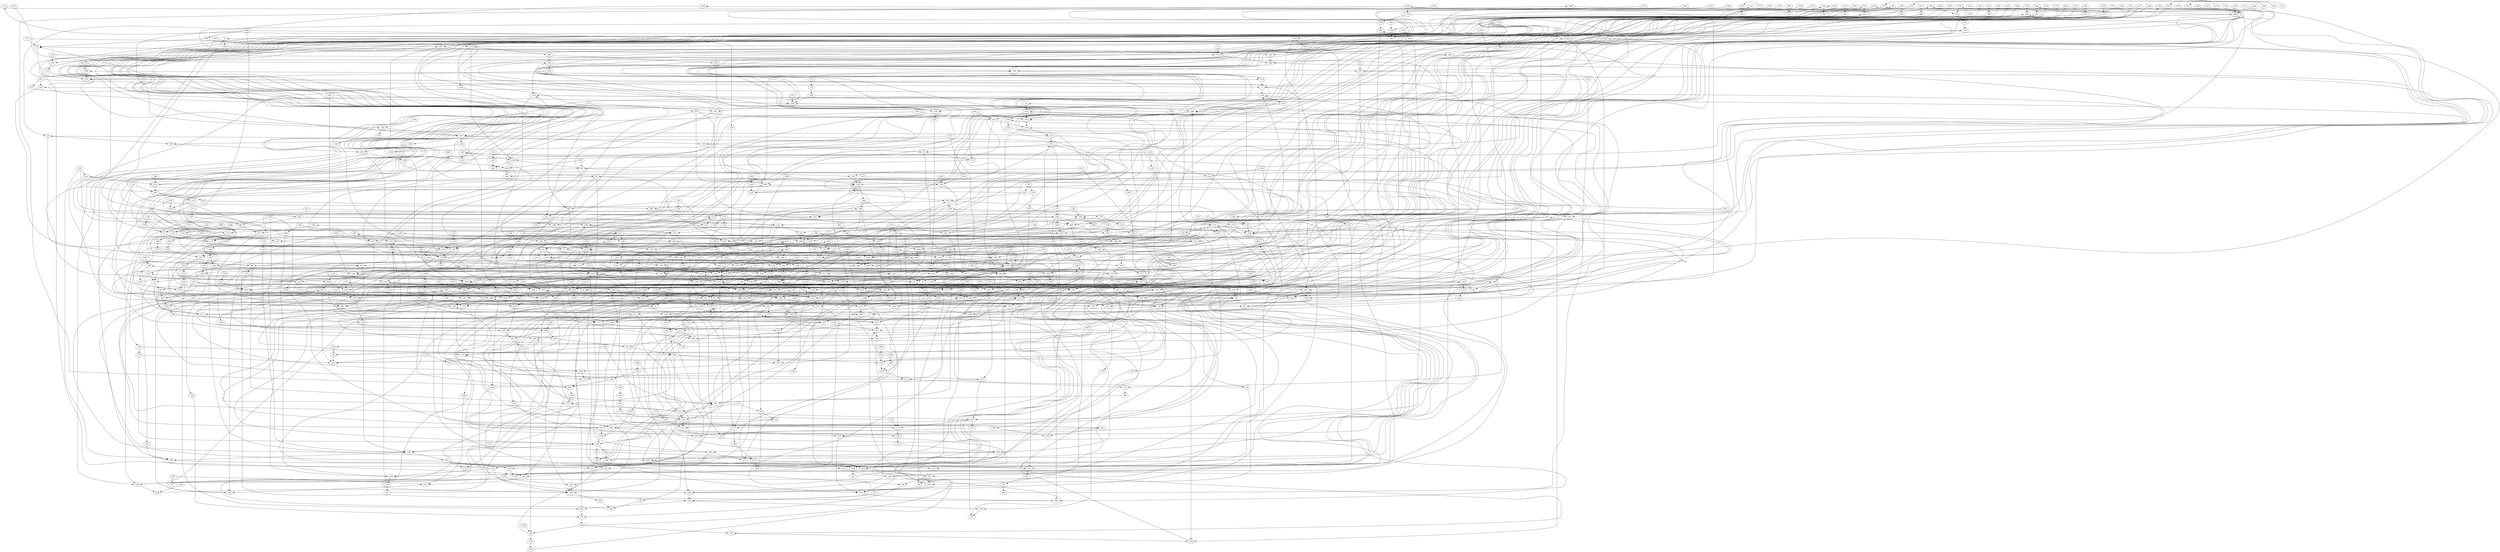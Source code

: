 // Benchmark game 1157 - 780 vertices
// time_bound: 220
// targets: v163
digraph G {
    v0 [name="v0", player=1];
    v1 [name="v1", player=1];
    v2 [name="v2", player=0];
    v3 [name="v3", player=1];
    v4 [name="v4", player=1];
    v5 [name="v5", player=0];
    v6 [name="v6", player=0];
    v7 [name="v7", player=0];
    v8 [name="v8", player=0];
    v9 [name="v9", player=1];
    v10 [name="v10", player=0];
    v11 [name="v11", player=1];
    v12 [name="v12", player=0];
    v13 [name="v13", player=0];
    v14 [name="v14", player=1];
    v15 [name="v15", player=0];
    v16 [name="v16", player=1];
    v17 [name="v17", player=1];
    v18 [name="v18", player=1];
    v19 [name="v19", player=1];
    v20 [name="v20", player=1];
    v21 [name="v21", player=0];
    v22 [name="v22", player=0];
    v23 [name="v23", player=1];
    v24 [name="v24", player=0];
    v25 [name="v25", player=1];
    v26 [name="v26", player=1];
    v27 [name="v27", player=0];
    v28 [name="v28", player=1];
    v29 [name="v29", player=1];
    v30 [name="v30", player=0];
    v31 [name="v31", player=0];
    v32 [name="v32", player=1];
    v33 [name="v33", player=1];
    v34 [name="v34", player=0];
    v35 [name="v35", player=1];
    v36 [name="v36", player=0];
    v37 [name="v37", player=0];
    v38 [name="v38", player=0];
    v39 [name="v39", player=0];
    v40 [name="v40", player=1];
    v41 [name="v41", player=0];
    v42 [name="v42", player=0];
    v43 [name="v43", player=0];
    v44 [name="v44", player=1];
    v45 [name="v45", player=0];
    v46 [name="v46", player=1];
    v47 [name="v47", player=0];
    v48 [name="v48", player=1];
    v49 [name="v49", player=0];
    v50 [name="v50", player=0];
    v51 [name="v51", player=0];
    v52 [name="v52", player=1];
    v53 [name="v53", player=0];
    v54 [name="v54", player=0];
    v55 [name="v55", player=1];
    v56 [name="v56", player=0];
    v57 [name="v57", player=1];
    v58 [name="v58", player=1];
    v59 [name="v59", player=1];
    v60 [name="v60", player=0];
    v61 [name="v61", player=1];
    v62 [name="v62", player=1];
    v63 [name="v63", player=0];
    v64 [name="v64", player=0];
    v65 [name="v65", player=0];
    v66 [name="v66", player=0];
    v67 [name="v67", player=1];
    v68 [name="v68", player=1];
    v69 [name="v69", player=1];
    v70 [name="v70", player=0];
    v71 [name="v71", player=1];
    v72 [name="v72", player=1];
    v73 [name="v73", player=1];
    v74 [name="v74", player=0];
    v75 [name="v75", player=1];
    v76 [name="v76", player=1];
    v77 [name="v77", player=0];
    v78 [name="v78", player=0];
    v79 [name="v79", player=0];
    v80 [name="v80", player=1];
    v81 [name="v81", player=0];
    v82 [name="v82", player=1];
    v83 [name="v83", player=1];
    v84 [name="v84", player=0];
    v85 [name="v85", player=1];
    v86 [name="v86", player=1];
    v87 [name="v87", player=0];
    v88 [name="v88", player=0];
    v89 [name="v89", player=1];
    v90 [name="v90", player=0];
    v91 [name="v91", player=0];
    v92 [name="v92", player=0];
    v93 [name="v93", player=1];
    v94 [name="v94", player=0];
    v95 [name="v95", player=0];
    v96 [name="v96", player=0];
    v97 [name="v97", player=0];
    v98 [name="v98", player=0];
    v99 [name="v99", player=0];
    v100 [name="v100", player=0];
    v101 [name="v101", player=0];
    v102 [name="v102", player=0];
    v103 [name="v103", player=1];
    v104 [name="v104", player=0];
    v105 [name="v105", player=0];
    v106 [name="v106", player=0];
    v107 [name="v107", player=0];
    v108 [name="v108", player=1];
    v109 [name="v109", player=1];
    v110 [name="v110", player=0];
    v111 [name="v111", player=1];
    v112 [name="v112", player=1];
    v113 [name="v113", player=0];
    v114 [name="v114", player=0];
    v115 [name="v115", player=1];
    v116 [name="v116", player=1];
    v117 [name="v117", player=0];
    v118 [name="v118", player=0];
    v119 [name="v119", player=1];
    v120 [name="v120", player=1];
    v121 [name="v121", player=0];
    v122 [name="v122", player=1];
    v123 [name="v123", player=0];
    v124 [name="v124", player=1];
    v125 [name="v125", player=1];
    v126 [name="v126", player=1];
    v127 [name="v127", player=1];
    v128 [name="v128", player=0];
    v129 [name="v129", player=0];
    v130 [name="v130", player=0];
    v131 [name="v131", player=1];
    v132 [name="v132", player=1];
    v133 [name="v133", player=0];
    v134 [name="v134", player=0];
    v135 [name="v135", player=0];
    v136 [name="v136", player=1];
    v137 [name="v137", player=1];
    v138 [name="v138", player=0];
    v139 [name="v139", player=1];
    v140 [name="v140", player=0];
    v141 [name="v141", player=0];
    v142 [name="v142", player=1];
    v143 [name="v143", player=0];
    v144 [name="v144", player=0];
    v145 [name="v145", player=1];
    v146 [name="v146", player=1];
    v147 [name="v147", player=1];
    v148 [name="v148", player=1];
    v149 [name="v149", player=1];
    v150 [name="v150", player=0];
    v151 [name="v151", player=1];
    v152 [name="v152", player=1];
    v153 [name="v153", player=1];
    v154 [name="v154", player=0];
    v155 [name="v155", player=1];
    v156 [name="v156", player=1];
    v157 [name="v157", player=1];
    v158 [name="v158", player=1];
    v159 [name="v159", player=0];
    v160 [name="v160", player=0];
    v161 [name="v161", player=1];
    v162 [name="v162", player=1];
    v163 [name="v163", player=1, target=1];
    v164 [name="v164", player=1];
    v165 [name="v165", player=0];
    v166 [name="v166", player=1];
    v167 [name="v167", player=0];
    v168 [name="v168", player=0];
    v169 [name="v169", player=0];
    v170 [name="v170", player=1];
    v171 [name="v171", player=1];
    v172 [name="v172", player=0];
    v173 [name="v173", player=0];
    v174 [name="v174", player=1];
    v175 [name="v175", player=0];
    v176 [name="v176", player=1];
    v177 [name="v177", player=1];
    v178 [name="v178", player=1];
    v179 [name="v179", player=0];
    v180 [name="v180", player=1];
    v181 [name="v181", player=1];
    v182 [name="v182", player=0];
    v183 [name="v183", player=0];
    v184 [name="v184", player=1];
    v185 [name="v185", player=0];
    v186 [name="v186", player=0];
    v187 [name="v187", player=1];
    v188 [name="v188", player=1];
    v189 [name="v189", player=0];
    v190 [name="v190", player=1];
    v191 [name="v191", player=0];
    v192 [name="v192", player=1];
    v193 [name="v193", player=0];
    v194 [name="v194", player=1];
    v195 [name="v195", player=1];
    v196 [name="v196", player=1];
    v197 [name="v197", player=0];
    v198 [name="v198", player=0];
    v199 [name="v199", player=1];
    v200 [name="v200", player=0];
    v201 [name="v201", player=1];
    v202 [name="v202", player=0];
    v203 [name="v203", player=0];
    v204 [name="v204", player=0];
    v205 [name="v205", player=0];
    v206 [name="v206", player=1];
    v207 [name="v207", player=1];
    v208 [name="v208", player=0];
    v209 [name="v209", player=0];
    v210 [name="v210", player=1];
    v211 [name="v211", player=0];
    v212 [name="v212", player=1];
    v213 [name="v213", player=1];
    v214 [name="v214", player=1];
    v215 [name="v215", player=0];
    v216 [name="v216", player=0];
    v217 [name="v217", player=0];
    v218 [name="v218", player=0];
    v219 [name="v219", player=0];
    v220 [name="v220", player=1];
    v221 [name="v221", player=1];
    v222 [name="v222", player=0];
    v223 [name="v223", player=1];
    v224 [name="v224", player=0];
    v225 [name="v225", player=1];
    v226 [name="v226", player=1];
    v227 [name="v227", player=1];
    v228 [name="v228", player=1];
    v229 [name="v229", player=1];
    v230 [name="v230", player=0];
    v231 [name="v231", player=1];
    v232 [name="v232", player=0];
    v233 [name="v233", player=0];
    v234 [name="v234", player=1];
    v235 [name="v235", player=0];
    v236 [name="v236", player=0];
    v237 [name="v237", player=0];
    v238 [name="v238", player=0];
    v239 [name="v239", player=1];
    v240 [name="v240", player=1];
    v241 [name="v241", player=1];
    v242 [name="v242", player=0];
    v243 [name="v243", player=0];
    v244 [name="v244", player=0];
    v245 [name="v245", player=0];
    v246 [name="v246", player=1];
    v247 [name="v247", player=1];
    v248 [name="v248", player=0];
    v249 [name="v249", player=1];
    v250 [name="v250", player=1];
    v251 [name="v251", player=0];
    v252 [name="v252", player=0];
    v253 [name="v253", player=0];
    v254 [name="v254", player=1];
    v255 [name="v255", player=1];
    v256 [name="v256", player=0];
    v257 [name="v257", player=1];
    v258 [name="v258", player=1];
    v259 [name="v259", player=1];
    v260 [name="v260", player=0];
    v261 [name="v261", player=1];
    v262 [name="v262", player=0];
    v263 [name="v263", player=1];
    v264 [name="v264", player=0];
    v265 [name="v265", player=1];
    v266 [name="v266", player=0];
    v267 [name="v267", player=1];
    v268 [name="v268", player=1];
    v269 [name="v269", player=1];
    v270 [name="v270", player=0];
    v271 [name="v271", player=0];
    v272 [name="v272", player=1];
    v273 [name="v273", player=0];
    v274 [name="v274", player=1];
    v275 [name="v275", player=1];
    v276 [name="v276", player=1];
    v277 [name="v277", player=0];
    v278 [name="v278", player=1];
    v279 [name="v279", player=0];
    v280 [name="v280", player=0];
    v281 [name="v281", player=0];
    v282 [name="v282", player=1];
    v283 [name="v283", player=1];
    v284 [name="v284", player=0];
    v285 [name="v285", player=0];
    v286 [name="v286", player=0];
    v287 [name="v287", player=1];
    v288 [name="v288", player=1];
    v289 [name="v289", player=0];
    v290 [name="v290", player=0];
    v291 [name="v291", player=1];
    v292 [name="v292", player=0];
    v293 [name="v293", player=1];
    v294 [name="v294", player=1];
    v295 [name="v295", player=1];
    v296 [name="v296", player=0];
    v297 [name="v297", player=0];
    v298 [name="v298", player=0];
    v299 [name="v299", player=1];
    v300 [name="v300", player=0];
    v301 [name="v301", player=1];
    v302 [name="v302", player=0];
    v303 [name="v303", player=0];
    v304 [name="v304", player=1];
    v305 [name="v305", player=1];
    v306 [name="v306", player=0];
    v307 [name="v307", player=0];
    v308 [name="v308", player=1];
    v309 [name="v309", player=0];
    v310 [name="v310", player=1];
    v311 [name="v311", player=1];
    v312 [name="v312", player=1];
    v313 [name="v313", player=1];
    v314 [name="v314", player=1];
    v315 [name="v315", player=1];
    v316 [name="v316", player=1];
    v317 [name="v317", player=0];
    v318 [name="v318", player=0];
    v319 [name="v319", player=0];
    v320 [name="v320", player=0];
    v321 [name="v321", player=0];
    v322 [name="v322", player=1];
    v323 [name="v323", player=1];
    v324 [name="v324", player=0];
    v325 [name="v325", player=0];
    v326 [name="v326", player=0];
    v327 [name="v327", player=1];
    v328 [name="v328", player=0];
    v329 [name="v329", player=1];
    v330 [name="v330", player=1];
    v331 [name="v331", player=0];
    v332 [name="v332", player=0];
    v333 [name="v333", player=1];
    v334 [name="v334", player=1];
    v335 [name="v335", player=1];
    v336 [name="v336", player=0];
    v337 [name="v337", player=0];
    v338 [name="v338", player=1];
    v339 [name="v339", player=0];
    v340 [name="v340", player=1];
    v341 [name="v341", player=0];
    v342 [name="v342", player=0];
    v343 [name="v343", player=0];
    v344 [name="v344", player=1];
    v345 [name="v345", player=1];
    v346 [name="v346", player=1];
    v347 [name="v347", player=0];
    v348 [name="v348", player=1];
    v349 [name="v349", player=0];
    v350 [name="v350", player=1];
    v351 [name="v351", player=1];
    v352 [name="v352", player=0];
    v353 [name="v353", player=1];
    v354 [name="v354", player=1];
    v355 [name="v355", player=1];
    v356 [name="v356", player=0];
    v357 [name="v357", player=1];
    v358 [name="v358", player=0];
    v359 [name="v359", player=0];
    v360 [name="v360", player=1];
    v361 [name="v361", player=0];
    v362 [name="v362", player=1];
    v363 [name="v363", player=0];
    v364 [name="v364", player=0];
    v365 [name="v365", player=1];
    v366 [name="v366", player=1];
    v367 [name="v367", player=0];
    v368 [name="v368", player=0];
    v369 [name="v369", player=0];
    v370 [name="v370", player=1];
    v371 [name="v371", player=1];
    v372 [name="v372", player=1];
    v373 [name="v373", player=0];
    v374 [name="v374", player=0];
    v375 [name="v375", player=1];
    v376 [name="v376", player=0];
    v377 [name="v377", player=1];
    v378 [name="v378", player=0];
    v379 [name="v379", player=0];
    v380 [name="v380", player=0];
    v381 [name="v381", player=1];
    v382 [name="v382", player=0];
    v383 [name="v383", player=0];
    v384 [name="v384", player=0];
    v385 [name="v385", player=1];
    v386 [name="v386", player=0];
    v387 [name="v387", player=0];
    v388 [name="v388", player=1];
    v389 [name="v389", player=1];
    v390 [name="v390", player=0];
    v391 [name="v391", player=0];
    v392 [name="v392", player=0];
    v393 [name="v393", player=1];
    v394 [name="v394", player=1];
    v395 [name="v395", player=0];
    v396 [name="v396", player=0];
    v397 [name="v397", player=1];
    v398 [name="v398", player=1];
    v399 [name="v399", player=0];
    v400 [name="v400", player=0];
    v401 [name="v401", player=1];
    v402 [name="v402", player=1];
    v403 [name="v403", player=0];
    v404 [name="v404", player=1];
    v405 [name="v405", player=0];
    v406 [name="v406", player=0];
    v407 [name="v407", player=1];
    v408 [name="v408", player=0];
    v409 [name="v409", player=0];
    v410 [name="v410", player=1];
    v411 [name="v411", player=0];
    v412 [name="v412", player=0];
    v413 [name="v413", player=0];
    v414 [name="v414", player=1];
    v415 [name="v415", player=1];
    v416 [name="v416", player=0];
    v417 [name="v417", player=1];
    v418 [name="v418", player=0];
    v419 [name="v419", player=0];
    v420 [name="v420", player=0];
    v421 [name="v421", player=0];
    v422 [name="v422", player=0];
    v423 [name="v423", player=1];
    v424 [name="v424", player=1];
    v425 [name="v425", player=0];
    v426 [name="v426", player=1];
    v427 [name="v427", player=1];
    v428 [name="v428", player=0];
    v429 [name="v429", player=1];
    v430 [name="v430", player=0];
    v431 [name="v431", player=0];
    v432 [name="v432", player=0];
    v433 [name="v433", player=0];
    v434 [name="v434", player=0];
    v435 [name="v435", player=0];
    v436 [name="v436", player=1];
    v437 [name="v437", player=0];
    v438 [name="v438", player=1];
    v439 [name="v439", player=0];
    v440 [name="v440", player=1];
    v441 [name="v441", player=1];
    v442 [name="v442", player=1];
    v443 [name="v443", player=1];
    v444 [name="v444", player=1];
    v445 [name="v445", player=0];
    v446 [name="v446", player=0];
    v447 [name="v447", player=0];
    v448 [name="v448", player=1];
    v449 [name="v449", player=0];
    v450 [name="v450", player=0];
    v451 [name="v451", player=1];
    v452 [name="v452", player=1];
    v453 [name="v453", player=0];
    v454 [name="v454", player=0];
    v455 [name="v455", player=1];
    v456 [name="v456", player=1];
    v457 [name="v457", player=0];
    v458 [name="v458", player=0];
    v459 [name="v459", player=0];
    v460 [name="v460", player=0];
    v461 [name="v461", player=1];
    v462 [name="v462", player=0];
    v463 [name="v463", player=0];
    v464 [name="v464", player=1];
    v465 [name="v465", player=0];
    v466 [name="v466", player=0];
    v467 [name="v467", player=1];
    v468 [name="v468", player=1];
    v469 [name="v469", player=0];
    v470 [name="v470", player=0];
    v471 [name="v471", player=0];
    v472 [name="v472", player=1];
    v473 [name="v473", player=0];
    v474 [name="v474", player=1];
    v475 [name="v475", player=0];
    v476 [name="v476", player=0];
    v477 [name="v477", player=1];
    v478 [name="v478", player=0];
    v479 [name="v479", player=0];
    v480 [name="v480", player=0];
    v481 [name="v481", player=0];
    v482 [name="v482", player=0];
    v483 [name="v483", player=1];
    v484 [name="v484", player=1];
    v485 [name="v485", player=0];
    v486 [name="v486", player=1];
    v487 [name="v487", player=1];
    v488 [name="v488", player=1];
    v489 [name="v489", player=1];
    v490 [name="v490", player=1];
    v491 [name="v491", player=0];
    v492 [name="v492", player=1];
    v493 [name="v493", player=1];
    v494 [name="v494", player=0];
    v495 [name="v495", player=0];
    v496 [name="v496", player=1];
    v497 [name="v497", player=0];
    v498 [name="v498", player=0];
    v499 [name="v499", player=0];
    v500 [name="v500", player=0];
    v501 [name="v501", player=1];
    v502 [name="v502", player=0];
    v503 [name="v503", player=1];
    v504 [name="v504", player=0];
    v505 [name="v505", player=1];
    v506 [name="v506", player=0];
    v507 [name="v507", player=1];
    v508 [name="v508", player=0];
    v509 [name="v509", player=1];
    v510 [name="v510", player=1];
    v511 [name="v511", player=1];
    v512 [name="v512", player=0];
    v513 [name="v513", player=1];
    v514 [name="v514", player=1];
    v515 [name="v515", player=0];
    v516 [name="v516", player=1];
    v517 [name="v517", player=1];
    v518 [name="v518", player=0];
    v519 [name="v519", player=1];
    v520 [name="v520", player=0];
    v521 [name="v521", player=1];
    v522 [name="v522", player=1];
    v523 [name="v523", player=1];
    v524 [name="v524", player=1];
    v525 [name="v525", player=1];
    v526 [name="v526", player=1];
    v527 [name="v527", player=0];
    v528 [name="v528", player=1];
    v529 [name="v529", player=1];
    v530 [name="v530", player=0];
    v531 [name="v531", player=0];
    v532 [name="v532", player=0];
    v533 [name="v533", player=1];
    v534 [name="v534", player=1];
    v535 [name="v535", player=0];
    v536 [name="v536", player=1];
    v537 [name="v537", player=1];
    v538 [name="v538", player=0];
    v539 [name="v539", player=0];
    v540 [name="v540", player=0];
    v541 [name="v541", player=1];
    v542 [name="v542", player=1];
    v543 [name="v543", player=0];
    v544 [name="v544", player=1];
    v545 [name="v545", player=0];
    v546 [name="v546", player=0];
    v547 [name="v547", player=1];
    v548 [name="v548", player=1];
    v549 [name="v549", player=1];
    v550 [name="v550", player=1];
    v551 [name="v551", player=0];
    v552 [name="v552", player=1];
    v553 [name="v553", player=0];
    v554 [name="v554", player=1];
    v555 [name="v555", player=1];
    v556 [name="v556", player=1];
    v557 [name="v557", player=0];
    v558 [name="v558", player=0];
    v559 [name="v559", player=0];
    v560 [name="v560", player=1];
    v561 [name="v561", player=1];
    v562 [name="v562", player=1];
    v563 [name="v563", player=1];
    v564 [name="v564", player=0];
    v565 [name="v565", player=0];
    v566 [name="v566", player=0];
    v567 [name="v567", player=0];
    v568 [name="v568", player=0];
    v569 [name="v569", player=0];
    v570 [name="v570", player=0];
    v571 [name="v571", player=0];
    v572 [name="v572", player=0];
    v573 [name="v573", player=0];
    v574 [name="v574", player=1];
    v575 [name="v575", player=1];
    v576 [name="v576", player=0];
    v577 [name="v577", player=1];
    v578 [name="v578", player=0];
    v579 [name="v579", player=0];
    v580 [name="v580", player=1];
    v581 [name="v581", player=1];
    v582 [name="v582", player=1];
    v583 [name="v583", player=0];
    v584 [name="v584", player=1];
    v585 [name="v585", player=1];
    v586 [name="v586", player=1];
    v587 [name="v587", player=1];
    v588 [name="v588", player=0];
    v589 [name="v589", player=1];
    v590 [name="v590", player=1];
    v591 [name="v591", player=1];
    v592 [name="v592", player=0];
    v593 [name="v593", player=1];
    v594 [name="v594", player=1];
    v595 [name="v595", player=0];
    v596 [name="v596", player=0];
    v597 [name="v597", player=0];
    v598 [name="v598", player=0];
    v599 [name="v599", player=1];
    v600 [name="v600", player=1];
    v601 [name="v601", player=1];
    v602 [name="v602", player=1];
    v603 [name="v603", player=0];
    v604 [name="v604", player=0];
    v605 [name="v605", player=1];
    v606 [name="v606", player=0];
    v607 [name="v607", player=0];
    v608 [name="v608", player=0];
    v609 [name="v609", player=0];
    v610 [name="v610", player=0];
    v611 [name="v611", player=0];
    v612 [name="v612", player=0];
    v613 [name="v613", player=0];
    v614 [name="v614", player=1];
    v615 [name="v615", player=1];
    v616 [name="v616", player=1];
    v617 [name="v617", player=0];
    v618 [name="v618", player=1];
    v619 [name="v619", player=0];
    v620 [name="v620", player=1];
    v621 [name="v621", player=1];
    v622 [name="v622", player=1];
    v623 [name="v623", player=0];
    v624 [name="v624", player=0];
    v625 [name="v625", player=1];
    v626 [name="v626", player=0];
    v627 [name="v627", player=1];
    v628 [name="v628", player=0];
    v629 [name="v629", player=0];
    v630 [name="v630", player=0];
    v631 [name="v631", player=1];
    v632 [name="v632", player=0];
    v633 [name="v633", player=0];
    v634 [name="v634", player=1];
    v635 [name="v635", player=1];
    v636 [name="v636", player=1];
    v637 [name="v637", player=0];
    v638 [name="v638", player=0];
    v639 [name="v639", player=1];
    v640 [name="v640", player=1];
    v641 [name="v641", player=1];
    v642 [name="v642", player=0];
    v643 [name="v643", player=0];
    v644 [name="v644", player=0];
    v645 [name="v645", player=0];
    v646 [name="v646", player=1];
    v647 [name="v647", player=0];
    v648 [name="v648", player=0];
    v649 [name="v649", player=0];
    v650 [name="v650", player=1];
    v651 [name="v651", player=1];
    v652 [name="v652", player=1];
    v653 [name="v653", player=1];
    v654 [name="v654", player=0];
    v655 [name="v655", player=1];
    v656 [name="v656", player=1];
    v657 [name="v657", player=0];
    v658 [name="v658", player=1];
    v659 [name="v659", player=1];
    v660 [name="v660", player=0];
    v661 [name="v661", player=0];
    v662 [name="v662", player=0];
    v663 [name="v663", player=0];
    v664 [name="v664", player=1];
    v665 [name="v665", player=0];
    v666 [name="v666", player=1];
    v667 [name="v667", player=0];
    v668 [name="v668", player=1];
    v669 [name="v669", player=0];
    v670 [name="v670", player=1];
    v671 [name="v671", player=0];
    v672 [name="v672", player=0];
    v673 [name="v673", player=1];
    v674 [name="v674", player=0];
    v675 [name="v675", player=0];
    v676 [name="v676", player=0];
    v677 [name="v677", player=1];
    v678 [name="v678", player=0];
    v679 [name="v679", player=1];
    v680 [name="v680", player=0];
    v681 [name="v681", player=0];
    v682 [name="v682", player=0];
    v683 [name="v683", player=0];
    v684 [name="v684", player=1];
    v685 [name="v685", player=0];
    v686 [name="v686", player=0];
    v687 [name="v687", player=1];
    v688 [name="v688", player=0];
    v689 [name="v689", player=0];
    v690 [name="v690", player=1];
    v691 [name="v691", player=0];
    v692 [name="v692", player=0];
    v693 [name="v693", player=1];
    v694 [name="v694", player=0];
    v695 [name="v695", player=1];
    v696 [name="v696", player=1];
    v697 [name="v697", player=0];
    v698 [name="v698", player=0];
    v699 [name="v699", player=0];
    v700 [name="v700", player=1];
    v701 [name="v701", player=0];
    v702 [name="v702", player=0];
    v703 [name="v703", player=0];
    v704 [name="v704", player=0];
    v705 [name="v705", player=1];
    v706 [name="v706", player=0];
    v707 [name="v707", player=0];
    v708 [name="v708", player=1];
    v709 [name="v709", player=1];
    v710 [name="v710", player=1];
    v711 [name="v711", player=0];
    v712 [name="v712", player=1];
    v713 [name="v713", player=1];
    v714 [name="v714", player=0];
    v715 [name="v715", player=0];
    v716 [name="v716", player=1];
    v717 [name="v717", player=0];
    v718 [name="v718", player=0];
    v719 [name="v719", player=0];
    v720 [name="v720", player=1];
    v721 [name="v721", player=1];
    v722 [name="v722", player=0];
    v723 [name="v723", player=1];
    v724 [name="v724", player=0];
    v725 [name="v725", player=1];
    v726 [name="v726", player=0];
    v727 [name="v727", player=0];
    v728 [name="v728", player=1];
    v729 [name="v729", player=1];
    v730 [name="v730", player=0];
    v731 [name="v731", player=0];
    v732 [name="v732", player=0];
    v733 [name="v733", player=0];
    v734 [name="v734", player=0];
    v735 [name="v735", player=1];
    v736 [name="v736", player=0];
    v737 [name="v737", player=0];
    v738 [name="v738", player=0];
    v739 [name="v739", player=0];
    v740 [name="v740", player=0];
    v741 [name="v741", player=0];
    v742 [name="v742", player=0];
    v743 [name="v743", player=0];
    v744 [name="v744", player=0];
    v745 [name="v745", player=1];
    v746 [name="v746", player=0];
    v747 [name="v747", player=0];
    v748 [name="v748", player=0];
    v749 [name="v749", player=0];
    v750 [name="v750", player=0];
    v751 [name="v751", player=0];
    v752 [name="v752", player=1];
    v753 [name="v753", player=1];
    v754 [name="v754", player=0];
    v755 [name="v755", player=1];
    v756 [name="v756", player=1];
    v757 [name="v757", player=0];
    v758 [name="v758", player=0];
    v759 [name="v759", player=1];
    v760 [name="v760", player=1];
    v761 [name="v761", player=1];
    v762 [name="v762", player=0];
    v763 [name="v763", player=0];
    v764 [name="v764", player=0];
    v765 [name="v765", player=0];
    v766 [name="v766", player=1];
    v767 [name="v767", player=1];
    v768 [name="v768", player=1];
    v769 [name="v769", player=1];
    v770 [name="v770", player=0];
    v771 [name="v771", player=1];
    v772 [name="v772", player=0];
    v773 [name="v773", player=1];
    v774 [name="v774", player=0];
    v775 [name="v775", player=1];
    v776 [name="v776", player=0];
    v777 [name="v777", player=0];
    v778 [name="v778", player=1];
    v779 [name="v779", player=0];

    v0 -> v260;
    v1 -> v517;
    v2 -> v765;
    v3 -> v719;
    v4 -> v572;
    v5 -> v133 [constraint="t < 8"];
    v6 -> v233;
    v7 -> v148;
    v8 -> v169 [constraint="t mod 5 == 0"];
    v9 -> v117;
    v10 -> v322;
    v11 -> v431;
    v12 -> v211;
    v13 -> v28;
    v14 -> v111;
    v15 -> v57;
    v16 -> v424;
    v17 -> v364;
    v18 -> v664;
    v19 -> v394;
    v20 -> v169;
    v21 -> v616;
    v22 -> v283 [constraint="t mod 2 == 1"];
    v23 -> v301 [constraint="t mod 2 == 1"];
    v24 -> v695;
    v25 -> v704;
    v26 -> v309;
    v27 -> v56;
    v28 -> v252 [constraint="t >= 5"];
    v29 -> v740 [constraint="t < 14"];
    v30 -> v351;
    v31 -> v153;
    v32 -> v248;
    v33 -> v533;
    v34 -> v702;
    v35 -> v186 [constraint="t < 9"];
    v36 -> v521;
    v37 -> v610;
    v38 -> v742 [constraint="t mod 3 == 2"];
    v39 -> v348 [constraint="t mod 3 == 0"];
    v40 -> v151 [constraint="t mod 4 == 0"];
    v41 -> v90;
    v42 -> v582 [constraint="t >= 2"];
    v43 -> v746;
    v44 -> v632;
    v45 -> v526;
    v46 -> v732 [constraint="t mod 4 == 0"];
    v47 -> v435;
    v48 -> v482;
    v49 -> v129 [constraint="t < 7"];
    v50 -> v598;
    v51 -> v533 [constraint="t mod 2 == 1"];
    v52 -> v23;
    v53 -> v431 [constraint="t >= 4"];
    v54 -> v544 [constraint="t < 11"];
    v55 -> v176 [constraint="t mod 4 == 1"];
    v56 -> v562;
    v57 -> v448;
    v58 -> v73 [constraint="t < 10"];
    v59 -> v478 [constraint="t >= 5"];
    v60 -> v212 [constraint="t < 15"];
    v61 -> v553 [constraint="t >= 5"];
    v62 -> v777;
    v63 -> v48;
    v64 -> v105 [constraint="t < 11"];
    v65 -> v24;
    v66 -> v554;
    v67 -> v64;
    v68 -> v18;
    v69 -> v524;
    v70 -> v239;
    v71 -> v774 [constraint="t mod 5 == 1"];
    v72 -> v202 [constraint="t mod 5 == 2"];
    v73 -> v714;
    v74 -> v543 [constraint="t < 7"];
    v75 -> v753;
    v76 -> v208;
    v77 -> v32 [constraint="t < 15"];
    v78 -> v764;
    v79 -> v510;
    v80 -> v712;
    v81 -> v247 [constraint="t mod 4 == 2"];
    v82 -> v551;
    v83 -> v498 [constraint="t < 10"];
    v84 -> v631;
    v85 -> v383;
    v86 -> v97 [constraint="t mod 5 == 4"];
    v87 -> v13;
    v88 -> v389;
    v89 -> v442;
    v90 -> v647 [constraint="t mod 4 == 0"];
    v91 -> v412 [constraint="t >= 1"];
    v92 -> v623;
    v93 -> v248;
    v94 -> v777;
    v95 -> v305;
    v96 -> v529;
    v97 -> v745;
    v98 -> v469;
    v99 -> v433;
    v100 -> v376 [constraint="t >= 3"];
    v101 -> v77;
    v102 -> v20;
    v103 -> v77;
    v104 -> v489 [constraint="t < 6"];
    v105 -> v220;
    v106 -> v738;
    v107 -> v404;
    v108 -> v248;
    v109 -> v520;
    v110 -> v115 [constraint="t < 6"];
    v111 -> v80;
    v112 -> v166 [constraint="t < 10"];
    v113 -> v38;
    v114 -> v588 [constraint="t >= 4"];
    v115 -> v503;
    v116 -> v226 [constraint="t mod 3 == 2"];
    v117 -> v252;
    v118 -> v605 [constraint="t < 9"];
    v119 -> v239 [constraint="t < 9"];
    v120 -> v628;
    v121 -> v22 [constraint="t < 5"];
    v122 -> v130;
    v123 -> v35;
    v124 -> v504 [constraint="t < 5"];
    v125 -> v375 [constraint="t >= 3"];
    v126 -> v354;
    v127 -> v399;
    v128 -> v495 [constraint="t < 9"];
    v129 -> v468;
    v130 -> v34;
    v131 -> v598 [constraint="t < 13"];
    v132 -> v656 [constraint="t < 12"];
    v133 -> v589 [constraint="t < 11"];
    v134 -> v377 [constraint="t < 14"];
    v135 -> v739;
    v136 -> v544;
    v137 -> v37;
    v138 -> v659;
    v139 -> v633 [constraint="t mod 5 == 4"];
    v140 -> v97;
    v141 -> v546;
    v142 -> v261;
    v143 -> v377;
    v144 -> v298;
    v145 -> v320;
    v146 -> v626;
    v147 -> v685;
    v148 -> v757 [constraint="t mod 4 == 0"];
    v149 -> v660 [constraint="t mod 5 == 1"];
    v150 -> v28 [constraint="t < 11"];
    v151 -> v678;
    v152 -> v487 [constraint="t mod 4 == 3"];
    v153 -> v85 [constraint="t < 12"];
    v154 -> v342;
    v155 -> v29 [constraint="t < 13"];
    v156 -> v145;
    v157 -> v542;
    v158 -> v725;
    v159 -> v103 [constraint="t mod 5 == 1"];
    v160 -> v272;
    v161 -> v704;
    v162 -> v362;
    v163 -> v647;
    v164 -> v543;
    v165 -> v208;
    v166 -> v228 [constraint="t >= 4"];
    v167 -> v490;
    v168 -> v722;
    v169 -> v516;
    v170 -> v369;
    v171 -> v277;
    v172 -> v78;
    v173 -> v5;
    v174 -> v142 [constraint="t mod 4 == 0"];
    v175 -> v477 [constraint="t >= 5"];
    v176 -> v603 [constraint="t >= 5"];
    v177 -> v400;
    v178 -> v574 [constraint="t >= 3"];
    v179 -> v568;
    v180 -> v430;
    v181 -> v355;
    v182 -> v29 [constraint="t < 7"];
    v183 -> v207;
    v184 -> v556;
    v185 -> v676 [constraint="t >= 1"];
    v186 -> v110;
    v187 -> v626 [constraint="t >= 1"];
    v188 -> v454;
    v189 -> v616;
    v190 -> v175 [constraint="t >= 2"];
    v191 -> v27;
    v192 -> v428;
    v193 -> v537 [constraint="t >= 2"];
    v194 -> v476 [constraint="t < 13"];
    v195 -> v671 [constraint="t mod 4 == 1"];
    v196 -> v436;
    v197 -> v291;
    v198 -> v338;
    v199 -> v63;
    v200 -> v699;
    v201 -> v421;
    v202 -> v465 [constraint="t mod 2 == 1"];
    v203 -> v233;
    v204 -> v242 [constraint="t >= 2"];
    v205 -> v386;
    v206 -> v610 [constraint="t >= 2"];
    v207 -> v652;
    v208 -> v429 [constraint="t >= 4"];
    v209 -> v178;
    v210 -> v502;
    v211 -> v121;
    v212 -> v691 [constraint="t mod 3 == 2"];
    v213 -> v396 [constraint="t < 15"];
    v214 -> v157;
    v215 -> v49;
    v216 -> v751;
    v217 -> v556;
    v218 -> v670 [constraint="t < 6"];
    v219 -> v774 [constraint="t >= 3"];
    v220 -> v174;
    v221 -> v532 [constraint="t < 10"];
    v222 -> v223;
    v223 -> v647 [constraint="t >= 4"];
    v224 -> v540 [constraint="t >= 3"];
    v225 -> v291 [constraint="t < 10"];
    v226 -> v338;
    v227 -> v742;
    v228 -> v50 [constraint="t >= 4"];
    v229 -> v32;
    v230 -> v520;
    v231 -> v38;
    v232 -> v97 [constraint="t mod 5 == 3"];
    v233 -> v591 [constraint="t mod 4 == 0"];
    v234 -> v13 [constraint="t mod 3 == 1"];
    v235 -> v130;
    v236 -> v40;
    v237 -> v293 [constraint="t >= 4"];
    v238 -> v83;
    v239 -> v230;
    v240 -> v720 [constraint="t >= 5"];
    v241 -> v167;
    v242 -> v296;
    v243 -> v438;
    v244 -> v765;
    v245 -> v108;
    v246 -> v153;
    v247 -> v153 [constraint="t mod 5 == 1"];
    v248 -> v240 [constraint="t < 5"];
    v249 -> v50;
    v250 -> v230;
    v251 -> v474;
    v252 -> v155 [constraint="t mod 5 == 1"];
    v253 -> v729;
    v254 -> v533;
    v255 -> v281 [constraint="t mod 5 == 4"];
    v256 -> v0 [constraint="t mod 4 == 2"];
    v257 -> v131;
    v258 -> v768 [constraint="t mod 4 == 3"];
    v259 -> v576 [constraint="t < 15"];
    v260 -> v435;
    v261 -> v637;
    v262 -> v362;
    v263 -> v647;
    v264 -> v404;
    v265 -> v262;
    v266 -> v223;
    v267 -> v215;
    v268 -> v601;
    v269 -> v717;
    v270 -> v541;
    v271 -> v314 [constraint="t mod 5 == 4"];
    v272 -> v230;
    v273 -> v637 [constraint="t mod 5 == 1"];
    v274 -> v658 [constraint="t mod 3 == 2"];
    v275 -> v265;
    v276 -> v589 [constraint="t mod 3 == 2"];
    v277 -> v586 [constraint="t >= 4"];
    v278 -> v648 [constraint="t >= 1"];
    v279 -> v138;
    v280 -> v637;
    v281 -> v744 [constraint="t mod 5 == 4"];
    v282 -> v407;
    v283 -> v722;
    v284 -> v485 [constraint="t mod 5 == 4"];
    v285 -> v691;
    v286 -> v449;
    v287 -> v610 [constraint="t < 5"];
    v288 -> v353;
    v289 -> v51 [constraint="t < 6"];
    v290 -> v533;
    v291 -> v285 [constraint="t < 13"];
    v292 -> v387;
    v293 -> v273 [constraint="t mod 5 == 4"];
    v294 -> v92 [constraint="t < 9"];
    v295 -> v226;
    v296 -> v425;
    v297 -> v622;
    v298 -> v722;
    v299 -> v316;
    v300 -> v312;
    v301 -> v595;
    v302 -> v376 [constraint="t < 14"];
    v303 -> v18;
    v304 -> v384 [constraint="t mod 4 == 2"];
    v305 -> v151;
    v306 -> v605 [constraint="t < 10"];
    v307 -> v55;
    v308 -> v80 [constraint="t mod 4 == 1"];
    v309 -> v301;
    v310 -> v140 [constraint="t < 12"];
    v311 -> v479 [constraint="t < 5"];
    v312 -> v148 [constraint="t >= 1"];
    v313 -> v444;
    v314 -> v476;
    v315 -> v185;
    v316 -> v48 [constraint="t < 9"];
    v317 -> v745;
    v318 -> v481;
    v319 -> v7;
    v320 -> v133 [constraint="t < 10"];
    v321 -> v358 [constraint="t < 13"];
    v322 -> v383;
    v323 -> v77 [constraint="t >= 1"];
    v324 -> v605;
    v325 -> v473;
    v326 -> v623;
    v327 -> v463 [constraint="t >= 5"];
    v328 -> v310;
    v329 -> v591;
    v330 -> v544;
    v331 -> v37;
    v332 -> v426;
    v333 -> v449;
    v334 -> v636;
    v335 -> v706 [constraint="t >= 5"];
    v336 -> v42;
    v337 -> v499 [constraint="t < 8"];
    v338 -> v724 [constraint="t >= 5"];
    v339 -> v222;
    v340 -> v328;
    v341 -> v248;
    v342 -> v378;
    v343 -> v148;
    v344 -> v371 [constraint="t < 6"];
    v345 -> v85 [constraint="t >= 2"];
    v346 -> v180;
    v347 -> v641;
    v348 -> v272;
    v349 -> v525;
    v350 -> v326 [constraint="t < 12"];
    v351 -> v271;
    v352 -> v154;
    v353 -> v610;
    v354 -> v471;
    v355 -> v546;
    v356 -> v325;
    v357 -> v171;
    v358 -> v311;
    v359 -> v730;
    v360 -> v17;
    v361 -> v353 [constraint="t mod 5 == 0"];
    v362 -> v114 [constraint="t >= 4"];
    v363 -> v30 [constraint="t mod 2 == 1"];
    v364 -> v630;
    v365 -> v296 [constraint="t mod 2 == 1"];
    v366 -> v125;
    v367 -> v697 [constraint="t >= 2"];
    v368 -> v0 [constraint="t < 9"];
    v369 -> v62;
    v370 -> v429;
    v371 -> v115;
    v372 -> v461 [constraint="t mod 5 == 4"];
    v373 -> v242;
    v374 -> v528 [constraint="t mod 4 == 1"];
    v375 -> v230;
    v376 -> v442 [constraint="t mod 3 == 0"];
    v377 -> v581;
    v378 -> v294;
    v379 -> v26;
    v380 -> v568;
    v381 -> v512;
    v382 -> v444;
    v383 -> v210;
    v384 -> v528;
    v385 -> v291;
    v386 -> v601 [constraint="t mod 3 == 0"];
    v387 -> v423;
    v388 -> v647;
    v389 -> v352;
    v390 -> v65;
    v391 -> v576 [constraint="t mod 3 == 2"];
    v392 -> v302;
    v393 -> v199;
    v394 -> v10;
    v395 -> v143;
    v396 -> v558;
    v397 -> v72;
    v398 -> v194;
    v399 -> v766 [constraint="t < 8"];
    v400 -> v578;
    v401 -> v569 [constraint="t < 12"];
    v402 -> v615 [constraint="t >= 3"];
    v403 -> v454;
    v404 -> v627 [constraint="t mod 5 == 2"];
    v405 -> v336;
    v406 -> v294;
    v407 -> v331 [constraint="t >= 2"];
    v408 -> v395;
    v409 -> v393;
    v410 -> v337;
    v411 -> v575;
    v412 -> v248 [constraint="t mod 4 == 3"];
    v413 -> v151 [constraint="t < 14"];
    v414 -> v424 [constraint="t mod 5 == 3"];
    v415 -> v103;
    v416 -> v547;
    v417 -> v398 [constraint="t >= 2"];
    v418 -> v140;
    v419 -> v506;
    v420 -> v552;
    v421 -> v58;
    v422 -> v403 [constraint="t >= 1"];
    v423 -> v27;
    v424 -> v175;
    v425 -> v264;
    v426 -> v314 [constraint="t mod 4 == 2"];
    v427 -> v196 [constraint="t mod 5 == 3"];
    v428 -> v571;
    v429 -> v230;
    v430 -> v524 [constraint="t < 9"];
    v431 -> v586;
    v432 -> v382;
    v433 -> v620 [constraint="t >= 3"];
    v434 -> v259;
    v435 -> v690;
    v436 -> v675 [constraint="t >= 5"];
    v437 -> v276;
    v438 -> v742;
    v439 -> v129;
    v440 -> v346;
    v441 -> v529 [constraint="t < 14"];
    v442 -> v240;
    v443 -> v635;
    v444 -> v514;
    v445 -> v437 [constraint="t >= 3"];
    v446 -> v105;
    v447 -> v18;
    v448 -> v517;
    v449 -> v547 [constraint="t >= 4"];
    v450 -> v683 [constraint="t >= 2"];
    v451 -> v508;
    v452 -> v325 [constraint="t < 5"];
    v453 -> v265;
    v454 -> v768 [constraint="t >= 5"];
    v455 -> v34;
    v456 -> v680;
    v457 -> v596;
    v458 -> v712;
    v459 -> v761;
    v460 -> v370 [constraint="t < 9"];
    v461 -> v185;
    v462 -> v309;
    v463 -> v80;
    v464 -> v275;
    v465 -> v267 [constraint="t < 7"];
    v466 -> v225;
    v467 -> v98;
    v468 -> v498;
    v469 -> v521;
    v470 -> v296;
    v471 -> v740 [constraint="t mod 4 == 0"];
    v472 -> v561;
    v473 -> v387;
    v474 -> v566;
    v475 -> v649;
    v476 -> v365;
    v477 -> v157 [constraint="t < 6"];
    v478 -> v560 [constraint="t mod 2 == 0"];
    v479 -> v474;
    v480 -> v403;
    v481 -> v197 [constraint="t >= 2"];
    v482 -> v525 [constraint="t < 12"];
    v483 -> v475;
    v484 -> v208;
    v485 -> v500 [constraint="t mod 4 == 3"];
    v486 -> v710;
    v487 -> v648;
    v488 -> v229 [constraint="t >= 4"];
    v489 -> v473 [constraint="t mod 5 == 4"];
    v490 -> v758;
    v491 -> v218 [constraint="t < 9"];
    v492 -> v8;
    v493 -> v359;
    v494 -> v112;
    v495 -> v654;
    v496 -> v588 [constraint="t < 15"];
    v497 -> v242;
    v498 -> v215;
    v499 -> v346;
    v500 -> v284 [constraint="t < 9"];
    v501 -> v320 [constraint="t mod 5 == 0"];
    v502 -> v595 [constraint="t mod 3 == 1"];
    v503 -> v368 [constraint="t >= 1"];
    v504 -> v57;
    v505 -> v438;
    v506 -> v105 [constraint="t < 5"];
    v507 -> v274;
    v508 -> v517;
    v509 -> v117 [constraint="t < 14"];
    v510 -> v190;
    v511 -> v444;
    v512 -> v8;
    v513 -> v543;
    v514 -> v711;
    v515 -> v404;
    v516 -> v450;
    v517 -> v341 [constraint="t < 7"];
    v518 -> v582 [constraint="t mod 3 == 1"];
    v519 -> v318;
    v520 -> v263;
    v521 -> v592;
    v522 -> v149;
    v523 -> v670;
    v524 -> v629;
    v525 -> v7;
    v526 -> v676 [constraint="t >= 1"];
    v527 -> v467;
    v528 -> v239;
    v529 -> v539;
    v530 -> v197;
    v531 -> v496;
    v532 -> v63 [constraint="t < 7"];
    v533 -> v616 [constraint="t >= 5"];
    v534 -> v459;
    v535 -> v29;
    v536 -> v207;
    v537 -> v614;
    v538 -> v423;
    v539 -> v304 [constraint="t mod 5 == 3"];
    v540 -> v316;
    v541 -> v202;
    v542 -> v251;
    v543 -> v264 [constraint="t >= 4"];
    v544 -> v495 [constraint="t >= 1"];
    v545 -> v576 [constraint="t < 6"];
    v546 -> v269 [constraint="t >= 3"];
    v547 -> v353;
    v548 -> v559;
    v549 -> v675;
    v550 -> v219;
    v551 -> v474;
    v552 -> v156;
    v553 -> v478;
    v554 -> v9;
    v555 -> v166 [constraint="t >= 4"];
    v556 -> v367 [constraint="t < 12"];
    v557 -> v751 [constraint="t mod 5 == 4"];
    v558 -> v210;
    v559 -> v195;
    v560 -> v1;
    v561 -> v744;
    v562 -> v179;
    v563 -> v420;
    v564 -> v306;
    v565 -> v188;
    v566 -> v587 [constraint="t >= 5"];
    v567 -> v760;
    v568 -> v662 [constraint="t >= 1"];
    v569 -> v265 [constraint="t >= 4"];
    v570 -> v73 [constraint="t mod 3 == 1"];
    v571 -> v530;
    v572 -> v770 [constraint="t mod 3 == 0"];
    v573 -> v694;
    v574 -> v671 [constraint="t mod 2 == 0"];
    v575 -> v307 [constraint="t mod 4 == 2"];
    v576 -> v565 [constraint="t < 6"];
    v577 -> v209 [constraint="t < 13"];
    v578 -> v157;
    v579 -> v334;
    v580 -> v316 [constraint="t < 8"];
    v581 -> v346;
    v582 -> v221;
    v583 -> v347;
    v584 -> v283;
    v585 -> v282;
    v586 -> v321;
    v587 -> v84;
    v588 -> v464;
    v589 -> v699 [constraint="t < 9"];
    v590 -> v134 [constraint="t mod 2 == 1"];
    v591 -> v47 [constraint="t < 7"];
    v592 -> v537;
    v593 -> v580;
    v594 -> v105 [constraint="t >= 1"];
    v595 -> v79 [constraint="t >= 1"];
    v596 -> v475;
    v597 -> v213 [constraint="t < 9"];
    v598 -> v593;
    v599 -> v714;
    v600 -> v656 [constraint="t < 8"];
    v601 -> v473;
    v602 -> v544;
    v603 -> v103;
    v604 -> v220;
    v605 -> v401 [constraint="t >= 4"];
    v606 -> v126;
    v607 -> v675 [constraint="t < 13"];
    v608 -> v446;
    v609 -> v204;
    v610 -> v335;
    v611 -> v348;
    v612 -> v288 [constraint="t mod 3 == 2"];
    v613 -> v32 [constraint="t >= 1"];
    v614 -> v704 [constraint="t >= 2"];
    v615 -> v714;
    v616 -> v646;
    v617 -> v446 [constraint="t >= 3"];
    v618 -> v530;
    v619 -> v402;
    v620 -> v228;
    v621 -> v569;
    v622 -> v47;
    v623 -> v226 [constraint="t mod 4 == 0"];
    v624 -> v753;
    v625 -> v118;
    v626 -> v572;
    v627 -> v679;
    v628 -> v132 [constraint="t < 10"];
    v629 -> v40;
    v630 -> v717 [constraint="t >= 5"];
    v631 -> v451;
    v632 -> v458;
    v633 -> v551 [constraint="t mod 2 == 0"];
    v634 -> v202 [constraint="t mod 3 == 0"];
    v635 -> v74;
    v636 -> v438 [constraint="t < 12"];
    v637 -> v62;
    v638 -> v635 [constraint="t >= 2"];
    v639 -> v560;
    v640 -> v483 [constraint="t >= 3"];
    v641 -> v773;
    v642 -> v261;
    v643 -> v549;
    v644 -> v144;
    v645 -> v507;
    v646 -> v281;
    v647 -> v217 [constraint="t < 7"];
    v648 -> v406;
    v649 -> v482;
    v650 -> v153 [constraint="t < 9"];
    v651 -> v655 [constraint="t < 13"];
    v652 -> v517;
    v653 -> v24 [constraint="t mod 3 == 1"];
    v654 -> v465;
    v655 -> v33;
    v656 -> v371 [constraint="t < 9"];
    v657 -> v534;
    v658 -> v352;
    v659 -> v313;
    v660 -> v313;
    v661 -> v751 [constraint="t mod 4 == 1"];
    v662 -> v367;
    v663 -> v336;
    v664 -> v626 [constraint="t mod 2 == 1"];
    v665 -> v215;
    v666 -> v11 [constraint="t >= 2"];
    v667 -> v316 [constraint="t mod 4 == 2"];
    v668 -> v408;
    v669 -> v192 [constraint="t >= 5"];
    v670 -> v305;
    v671 -> v487;
    v672 -> v419;
    v673 -> v419;
    v674 -> v202;
    v675 -> v739;
    v676 -> v691;
    v677 -> v551 [constraint="t >= 3"];
    v678 -> v421;
    v679 -> v130;
    v680 -> v536;
    v681 -> v462 [constraint="t >= 5"];
    v682 -> v216;
    v683 -> v264;
    v684 -> v593;
    v685 -> v447;
    v686 -> v137;
    v687 -> v94;
    v688 -> v673;
    v689 -> v719;
    v690 -> v506 [constraint="t mod 5 == 0"];
    v691 -> v216;
    v692 -> v59 [constraint="t mod 5 == 2"];
    v693 -> v577 [constraint="t >= 3"];
    v694 -> v695;
    v695 -> v479;
    v696 -> v300 [constraint="t < 15"];
    v697 -> v201;
    v698 -> v516 [constraint="t mod 5 == 4"];
    v699 -> v307;
    v700 -> v390;
    v701 -> v721;
    v702 -> v517 [constraint="t < 5"];
    v703 -> v627 [constraint="t < 12"];
    v704 -> v224;
    v705 -> v270;
    v706 -> v772;
    v707 -> v128;
    v708 -> v292;
    v709 -> v728;
    v710 -> v451;
    v711 -> v388;
    v712 -> v737;
    v713 -> v457;
    v714 -> v376 [constraint="t >= 5"];
    v715 -> v648 [constraint="t < 12"];
    v716 -> v541;
    v717 -> v766 [constraint="t >= 2"];
    v718 -> v161;
    v719 -> v690;
    v720 -> v320 [constraint="t mod 4 == 3"];
    v721 -> v499;
    v722 -> v632;
    v723 -> v368;
    v724 -> v16;
    v725 -> v126;
    v726 -> v679 [constraint="t mod 2 == 0"];
    v727 -> v351 [constraint="t mod 5 == 0"];
    v728 -> v277;
    v729 -> v217;
    v730 -> v328 [constraint="t >= 4"];
    v731 -> v737;
    v732 -> v402;
    v733 -> v249;
    v734 -> v589;
    v735 -> v189;
    v736 -> v290 [constraint="t mod 5 == 4"];
    v737 -> v300 [constraint="t mod 4 == 2"];
    v738 -> v693 [constraint="t >= 3"];
    v739 -> v75;
    v740 -> v16;
    v741 -> v333 [constraint="t mod 3 == 1"];
    v742 -> v728;
    v743 -> v359;
    v744 -> v371;
    v745 -> v283;
    v746 -> v368;
    v747 -> v65;
    v748 -> v701;
    v749 -> v205 [constraint="t >= 3"];
    v750 -> v261;
    v751 -> v509 [constraint="t < 14"];
    v752 -> v9;
    v753 -> v83;
    v754 -> v143;
    v755 -> v329;
    v756 -> v343;
    v757 -> v121;
    v758 -> v650 [constraint="t mod 3 == 0"];
    v759 -> v674 [constraint="t mod 5 == 4"];
    v760 -> v407;
    v761 -> v637 [constraint="t >= 3"];
    v762 -> v204;
    v763 -> v574;
    v764 -> v242;
    v765 -> v622 [constraint="t >= 3"];
    v766 -> v663;
    v767 -> v674;
    v768 -> v141;
    v769 -> v406;
    v770 -> v331 [constraint="t < 14"];
    v771 -> v410 [constraint="t mod 4 == 2"];
    v772 -> v547;
    v773 -> v182;
    v774 -> v385;
    v775 -> v597 [constraint="t < 5"];
    v776 -> v424;
    v777 -> v115;
    v778 -> v501 [constraint="t < 9"];
    v779 -> v177;
    v633 -> v469;
    v499 -> v609;
    v412 -> v609;
    v508 -> v342;
    v767 -> v514;
    v192 -> v762;
    v575 -> v368;
    v52 -> v95;
    v512 -> v38;
    v370 -> v384;
    v155 -> v401;
    v729 -> v476;
    v140 -> v669;
    v668 -> v549;
    v478 -> v51;
    v700 -> v129;
    v516 -> v57;
    v467 -> v137;
    v255 -> v436;
    v67 -> v705;
    v199 -> v253;
    v234 -> v730;
    v733 -> v233;
    v285 -> v733;
    v649 -> v183;
    v357 -> v770;
    v79 -> v539;
    v361 -> v696;
    v428 -> v149;
    v455 -> v770;
    v540 -> v759;
    v614 -> v396;
    v616 -> v82;
    v121 -> v370;
    v384 -> v71;
    v470 -> v708;
    v726 -> v535;
    v407 -> v656;
    v17 -> v381;
    v692 -> v581;
    v288 -> v689;
    v65 -> v640;
    v498 -> v521;
    v499 -> v709;
    v440 -> v394;
    v624 -> v425;
    v1 -> v345;
    v232 -> v682;
    v170 -> v415;
    v565 -> v379;
    v685 -> v315;
    v616 -> v704;
    v630 -> v438;
    v527 -> v48;
    v201 -> v368;
    v121 -> v556;
    v304 -> v125;
    v323 -> v129;
    v487 -> v729;
    v644 -> v452;
    v83 -> v439;
    v297 -> v27;
    v41 -> v774;
    v730 -> v295;
    v540 -> v190;
    v564 -> v70;
    v245 -> v114;
    v604 -> v271;
    v168 -> v647;
    v549 -> v579;
    v747 -> v737;
    v191 -> v502;
    v134 -> v634;
    v449 -> v384;
    v257 -> v532;
    v193 -> v683;
    v485 -> v358;
    v211 -> v150;
    v656 -> v223;
    v255 -> v223;
    v62 -> v413;
    v492 -> v266;
    v306 -> v504;
    v317 -> v633;
    v657 -> v226;
    v689 -> v118;
    v577 -> v678;
    v431 -> v683;
    v485 -> v690;
    v110 -> v477;
    v578 -> v640;
    v80 -> v191;
    v392 -> v656;
    v614 -> v530;
    v726 -> v433;
    v238 -> v481;
    v166 -> v592;
    v573 -> v126;
    v203 -> v708;
    v673 -> v763;
    v408 -> v85;
    v628 -> v534;
    v742 -> v447;
    v357 -> v177;
    v743 -> v615;
    v233 -> v38;
    v495 -> v252;
    v574 -> v189;
    v252 -> v207;
    v475 -> v587;
    v37 -> v196;
    v760 -> v259;
    v681 -> v577;
    v701 -> v405;
    v524 -> v385;
    v269 -> v351;
    v622 -> v216;
    v534 -> v608;
    v395 -> v719;
    v274 -> v503;
    v446 -> v254;
    v244 -> v102;
    v276 -> v461;
    v325 -> v476;
    v515 -> v68;
    v379 -> v543;
    v369 -> v211;
    v487 -> v678;
    v191 -> v49;
    v224 -> v51;
    v632 -> v383;
    v115 -> v127;
    v698 -> v167;
    v646 -> v578;
    v213 -> v479;
    v270 -> v766;
    v122 -> v563;
    v246 -> v77;
    v737 -> v357;
    v129 -> v317;
    v725 -> v0;
    v7 -> v305;
    v19 -> v146;
    v638 -> v157;
    v534 -> v238;
    v177 -> v90;
    v57 -> v587;
    v676 -> v144;
    v352 -> v103;
    v94 -> v670;
    v672 -> v83;
    v37 -> v493;
    v404 -> v335;
    v135 -> v94;
    v627 -> v415;
    v700 -> v605;
    v392 -> v34;
    v556 -> v309;
    v40 -> v106;
    v166 -> v245;
    v242 -> v761;
    v89 -> v621;
    v119 -> v655;
    v168 -> v168;
    v235 -> v425;
    v467 -> v707;
    v587 -> v349;
    v764 -> v308;
    v295 -> v275;
    v139 -> v300;
    v209 -> v523;
    v324 -> v434;
    v727 -> v85;
    v573 -> v596;
    v110 -> v299;
    v164 -> v629;
    v706 -> v177;
    v425 -> v523;
    v302 -> v394;
    v660 -> v162;
    v271 -> v712;
    v717 -> v357;
    v529 -> v341;
    v667 -> v491;
    v703 -> v642;
    v251 -> v600;
    v559 -> v735;
    v256 -> v760;
    v104 -> v683;
    v627 -> v186;
    v677 -> v766;
    v694 -> v309;
    v571 -> v126;
    v127 -> v55;
    v190 -> v748;
    v74 -> v402;
    v468 -> v474;
    v638 -> v440;
    v46 -> v393;
    v725 -> v265;
    v627 -> v636;
    v407 -> v678;
    v677 -> v619;
    v561 -> v176;
    v271 -> v631;
    v696 -> v289;
    v2 -> v613;
    v447 -> v592;
    v173 -> v658;
    v774 -> v4;
    v279 -> v238;
    v195 -> v632;
    v633 -> v509;
    v266 -> v53;
    v498 -> v301;
    v731 -> v681;
    v543 -> v736;
    v658 -> v308;
    v280 -> v415;
    v696 -> v502;
    v185 -> v514;
    v631 -> v420;
    v293 -> v746;
    v593 -> v130;
    v743 -> v686;
    v231 -> v439;
    v721 -> v13;
    v108 -> v616;
    v294 -> v706;
    v404 -> v202;
    v170 -> v124;
    v325 -> v265;
    v164 -> v92;
    v73 -> v386;
    v478 -> v505;
    v257 -> v7;
    v730 -> v133;
    v426 -> v91;
    v652 -> v147;
    v161 -> v34;
    v12 -> v675;
    v152 -> v190;
    v547 -> v482;
    v215 -> v71;
    v699 -> v552;
    v55 -> v660;
    v660 -> v745;
    v769 -> v153;
    v255 -> v556;
    v140 -> v512;
    v421 -> v243;
    v731 -> v325;
    v148 -> v470;
    v274 -> v91;
    v690 -> v349;
    v668 -> v168;
    v543 -> v228;
    v664 -> v732;
    v376 -> v86;
    v111 -> v252;
    v10 -> v365;
    v527 -> v315;
    v390 -> v4;
    v140 -> v328;
    v477 -> v613;
    v650 -> v263;
    v546 -> v625;
    v511 -> v325;
    v636 -> v372;
    v291 -> v505;
    v42 -> v243;
    v243 -> v276;
    v93 -> v584;
    v261 -> v395;
    v453 -> v777;
    v692 -> v379;
    v213 -> v194;
    v681 -> v158;
    v505 -> v296;
    v20 -> v276;
    v181 -> v650;
    v333 -> v701;
    v661 -> v8;
    v276 -> v520;
    v134 -> v416;
    v280 -> v217;
    v592 -> v343;
    v304 -> v332;
    v675 -> v360;
    v660 -> v127;
    v104 -> v192;
    v50 -> v62;
    v191 -> v742;
    v183 -> v89;
    v95 -> v650;
    v748 -> v704;
    v182 -> v574;
    v314 -> v240;
    v360 -> v594;
    v397 -> v210;
    v182 -> v591;
    v675 -> v684;
    v299 -> v512;
    v27 -> v58;
    v516 -> v666;
    v205 -> v539;
    v407 -> v572;
    v73 -> v384;
    v518 -> v619;
    v73 -> v674;
    v691 -> v500;
    v142 -> v774;
    v351 -> v571;
    v121 -> v537;
    v668 -> v779;
    v716 -> v39;
    v340 -> v197;
    v214 -> v184;
    v36 -> v766;
    v628 -> v357;
    v522 -> v606;
    v431 -> v184;
    v1 -> v656;
    v12 -> v369;
    v366 -> v535;
    v637 -> v654;
    v250 -> v406;
    v363 -> v151;
    v416 -> v449;
    v446 -> v349;
    v163 -> v114;
    v449 -> v566;
    v485 -> v366;
    v569 -> v37;
    v704 -> v359;
    v454 -> v151;
    v330 -> v128;
    v366 -> v711;
    v62 -> v218;
    v701 -> v75;
    v74 -> v676;
    v726 -> v516;
    v56 -> v472;
    v537 -> v451;
    v224 -> v762;
    v626 -> v430;
    v136 -> v751;
    v173 -> v282;
    v658 -> v326;
    v184 -> v129;
    v202 -> v182;
    v205 -> v524;
    v235 -> v760;
    v87 -> v226;
    v279 -> v528;
    v535 -> v385;
    v192 -> v310;
    v530 -> v777;
    v44 -> v620;
    v64 -> v633;
    v235 -> v609;
    v737 -> v182;
    v224 -> v358;
    v141 -> v681;
    v497 -> v190;
    v75 -> v440;
    v750 -> v366;
    v582 -> v238;
    v770 -> v768;
    v606 -> v117;
    v180 -> v763;
    v421 -> v68;
    v757 -> v723;
    v192 -> v597;
    v234 -> v538;
    v442 -> v303;
    v523 -> v363;
    v171 -> v320;
    v159 -> v187;
    v10 -> v581;
    v319 -> v566;
    v614 -> v661;
    v356 -> v543;
    v224 -> v174;
    v185 -> v678;
    v185 -> v544;
    v464 -> v561;
    v659 -> v94;
    v499 -> v686;
    v225 -> v313;
    v149 -> v372;
    v548 -> v438;
    v608 -> v203;
    v2 -> v41;
    v62 -> v503;
    v269 -> v328;
    v463 -> v290;
    v344 -> v642;
    v54 -> v770;
    v167 -> v122;
    v759 -> v763;
    v289 -> v748;
    v96 -> v300;
    v693 -> v122;
    v354 -> v508;
    v714 -> v467;
    v341 -> v396;
    v342 -> v102;
    v26 -> v168;
    v285 -> v632;
    v107 -> v377;
    v621 -> v625;
    v350 -> v291;
    v173 -> v220;
    v436 -> v696;
    v249 -> v142;
    v12 -> v235;
    v153 -> v423;
    v49 -> v482;
    v664 -> v40;
    v224 -> v322;
    v635 -> v774;
    v185 -> v571;
    v499 -> v286;
    v264 -> v333;
    v5 -> v371;
}
